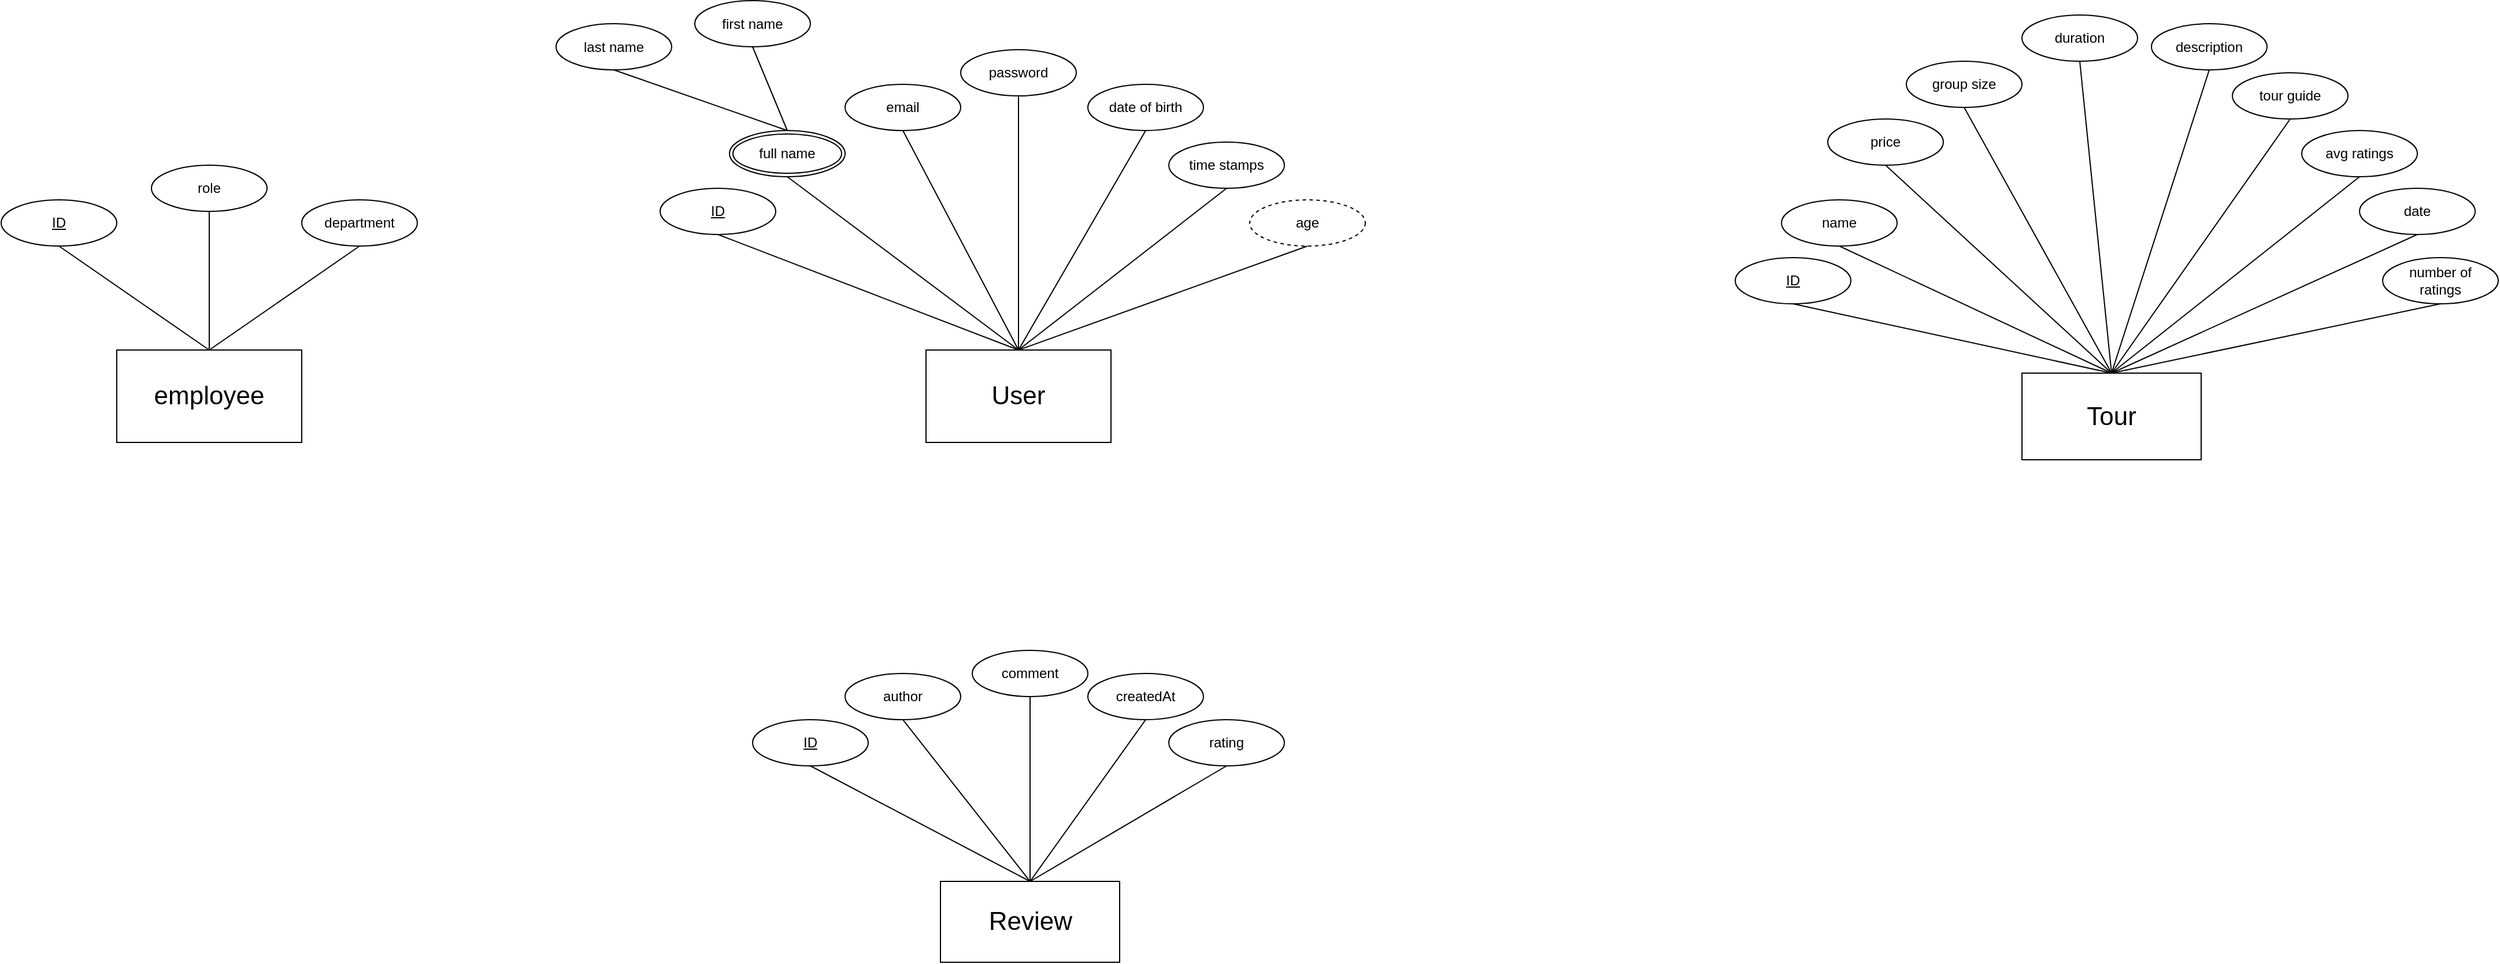 <mxfile>
    <diagram id="lricdIVdC-vy5t94AxPi" name="Page-1">
        <mxGraphModel dx="4764" dy="1449" grid="1" gridSize="10" guides="1" tooltips="1" connect="1" arrows="1" fold="1" page="1" pageScale="1" pageWidth="850" pageHeight="1100" math="0" shadow="0">
            <root>
                <mxCell id="0"/>
                <mxCell id="1" parent="0"/>
                <mxCell id="2" value="&lt;font style=&quot;font-size: 22px;&quot;&gt;Tour&lt;/font&gt;" style="whiteSpace=wrap;html=1;align=center;" parent="1" vertex="1">
                    <mxGeometry x="348" y="580" width="155" height="75" as="geometry"/>
                </mxCell>
                <mxCell id="3" value="duration" style="ellipse;whiteSpace=wrap;html=1;align=center;" parent="1" vertex="1">
                    <mxGeometry x="348" y="270" width="100" height="40" as="geometry"/>
                </mxCell>
                <mxCell id="4" value="description" style="ellipse;whiteSpace=wrap;html=1;align=center;" parent="1" vertex="1">
                    <mxGeometry x="460" y="277.5" width="100" height="40" as="geometry"/>
                </mxCell>
                <mxCell id="5" value="tour guide" style="ellipse;whiteSpace=wrap;html=1;align=center;" parent="1" vertex="1">
                    <mxGeometry x="530" y="320" width="100" height="40" as="geometry"/>
                </mxCell>
                <mxCell id="6" value="group size" style="ellipse;whiteSpace=wrap;html=1;align=center;" parent="1" vertex="1">
                    <mxGeometry x="248" y="310" width="100" height="40" as="geometry"/>
                </mxCell>
                <mxCell id="7" value="name" style="ellipse;whiteSpace=wrap;html=1;align=center;" parent="1" vertex="1">
                    <mxGeometry x="140" y="430" width="100" height="40" as="geometry"/>
                </mxCell>
                <mxCell id="10" value="ID" style="ellipse;whiteSpace=wrap;html=1;align=center;fontStyle=4;" parent="1" vertex="1">
                    <mxGeometry x="100" y="480" width="100" height="40" as="geometry"/>
                </mxCell>
                <mxCell id="11" value="price" style="ellipse;whiteSpace=wrap;html=1;align=center;" parent="1" vertex="1">
                    <mxGeometry x="180" y="360" width="100" height="40" as="geometry"/>
                </mxCell>
                <mxCell id="13" value="avg ratings" style="ellipse;whiteSpace=wrap;html=1;align=center;" parent="1" vertex="1">
                    <mxGeometry x="590" y="370" width="100" height="40" as="geometry"/>
                </mxCell>
                <mxCell id="14" value="date" style="ellipse;whiteSpace=wrap;html=1;align=center;" parent="1" vertex="1">
                    <mxGeometry x="640" y="420" width="100" height="40" as="geometry"/>
                </mxCell>
                <mxCell id="17" value="" style="endArrow=none;html=1;rounded=0;exitX=0.5;exitY=1;exitDx=0;exitDy=0;entryX=0.5;entryY=0;entryDx=0;entryDy=0;" parent="1" source="10" target="2" edge="1">
                    <mxGeometry relative="1" as="geometry">
                        <mxPoint x="440" y="440" as="sourcePoint"/>
                        <mxPoint x="600" y="440" as="targetPoint"/>
                    </mxGeometry>
                </mxCell>
                <mxCell id="18" value="" style="endArrow=none;html=1;rounded=0;exitX=0.5;exitY=1;exitDx=0;exitDy=0;entryX=0.5;entryY=0;entryDx=0;entryDy=0;" parent="1" source="11" target="2" edge="1">
                    <mxGeometry relative="1" as="geometry">
                        <mxPoint x="150" y="470" as="sourcePoint"/>
                        <mxPoint x="410" y="480" as="targetPoint"/>
                    </mxGeometry>
                </mxCell>
                <mxCell id="19" value="" style="endArrow=none;html=1;rounded=0;exitX=0.5;exitY=1;exitDx=0;exitDy=0;entryX=0.5;entryY=0;entryDx=0;entryDy=0;" parent="1" source="6" target="2" edge="1">
                    <mxGeometry relative="1" as="geometry">
                        <mxPoint x="297.5" y="325" as="sourcePoint"/>
                        <mxPoint x="447.5" y="460" as="targetPoint"/>
                    </mxGeometry>
                </mxCell>
                <mxCell id="20" value="" style="endArrow=none;html=1;rounded=0;exitX=0.5;exitY=1;exitDx=0;exitDy=0;entryX=0.5;entryY=0;entryDx=0;entryDy=0;" parent="1" source="3" target="2" edge="1">
                    <mxGeometry relative="1" as="geometry">
                        <mxPoint x="170" y="490" as="sourcePoint"/>
                        <mxPoint x="470" y="420" as="targetPoint"/>
                    </mxGeometry>
                </mxCell>
                <mxCell id="21" value="" style="endArrow=none;html=1;rounded=0;exitX=0.5;exitY=1;exitDx=0;exitDy=0;entryX=0.5;entryY=0;entryDx=0;entryDy=0;" parent="1" source="7" target="2" edge="1">
                    <mxGeometry relative="1" as="geometry">
                        <mxPoint x="180" y="500" as="sourcePoint"/>
                        <mxPoint x="370" y="410" as="targetPoint"/>
                    </mxGeometry>
                </mxCell>
                <mxCell id="22" value="" style="endArrow=none;html=1;rounded=0;exitX=0.5;exitY=1;exitDx=0;exitDy=0;entryX=0.5;entryY=0;entryDx=0;entryDy=0;" parent="1" source="4" target="2" edge="1">
                    <mxGeometry relative="1" as="geometry">
                        <mxPoint x="408" y="310" as="sourcePoint"/>
                        <mxPoint x="408" y="525" as="targetPoint"/>
                    </mxGeometry>
                </mxCell>
                <mxCell id="23" value="" style="endArrow=none;html=1;rounded=0;exitX=0.5;exitY=1;exitDx=0;exitDy=0;entryX=0.5;entryY=0;entryDx=0;entryDy=0;" parent="1" source="5" target="2" edge="1">
                    <mxGeometry relative="1" as="geometry">
                        <mxPoint x="418" y="320" as="sourcePoint"/>
                        <mxPoint x="418" y="535" as="targetPoint"/>
                    </mxGeometry>
                </mxCell>
                <mxCell id="24" value="" style="endArrow=none;html=1;rounded=0;exitX=0.5;exitY=1;exitDx=0;exitDy=0;entryX=0.5;entryY=0;entryDx=0;entryDy=0;" parent="1" source="13" target="2" edge="1">
                    <mxGeometry relative="1" as="geometry">
                        <mxPoint x="428" y="330" as="sourcePoint"/>
                        <mxPoint x="428" y="545" as="targetPoint"/>
                    </mxGeometry>
                </mxCell>
                <mxCell id="25" value="" style="endArrow=none;html=1;rounded=0;exitX=0.5;exitY=1;exitDx=0;exitDy=0;entryX=0.5;entryY=0;entryDx=0;entryDy=0;" parent="1" source="14" target="2" edge="1">
                    <mxGeometry relative="1" as="geometry">
                        <mxPoint x="438" y="340" as="sourcePoint"/>
                        <mxPoint x="438" y="555" as="targetPoint"/>
                    </mxGeometry>
                </mxCell>
                <mxCell id="26" value="&lt;font style=&quot;font-size: 22px;&quot;&gt;User&lt;/font&gt;" style="whiteSpace=wrap;html=1;align=center;" parent="1" vertex="1">
                    <mxGeometry x="-600" y="560" width="160" height="80" as="geometry"/>
                </mxCell>
                <mxCell id="27" value="last name" style="ellipse;whiteSpace=wrap;html=1;align=center;" parent="1" vertex="1">
                    <mxGeometry x="-920" y="277.5" width="100" height="40" as="geometry"/>
                </mxCell>
                <mxCell id="28" value="first name" style="ellipse;whiteSpace=wrap;html=1;align=center;" parent="1" vertex="1">
                    <mxGeometry x="-800" y="257.5" width="100" height="40" as="geometry"/>
                </mxCell>
                <mxCell id="29" value="date of birth" style="ellipse;whiteSpace=wrap;html=1;align=center;" parent="1" vertex="1">
                    <mxGeometry x="-460" y="330" width="100" height="40" as="geometry"/>
                </mxCell>
                <mxCell id="32" value="ID" style="ellipse;whiteSpace=wrap;html=1;align=center;fontStyle=4;" parent="1" vertex="1">
                    <mxGeometry x="-830" y="420" width="100" height="40" as="geometry"/>
                </mxCell>
                <mxCell id="33" value="full name" style="ellipse;shape=doubleEllipse;margin=3;whiteSpace=wrap;html=1;align=center;" parent="1" vertex="1">
                    <mxGeometry x="-770" y="370" width="100" height="40" as="geometry"/>
                </mxCell>
                <mxCell id="35" value="password" style="ellipse;whiteSpace=wrap;html=1;align=center;" parent="1" vertex="1">
                    <mxGeometry x="-570" y="300" width="100" height="40" as="geometry"/>
                </mxCell>
                <mxCell id="36" value="email" style="ellipse;whiteSpace=wrap;html=1;align=center;" parent="1" vertex="1">
                    <mxGeometry x="-670" y="330" width="100" height="40" as="geometry"/>
                </mxCell>
                <mxCell id="40" value="" style="endArrow=none;html=1;rounded=0;exitX=0.5;exitY=1;exitDx=0;exitDy=0;entryX=0.5;entryY=0;entryDx=0;entryDy=0;" parent="1" source="36" target="26" edge="1">
                    <mxGeometry relative="1" as="geometry">
                        <mxPoint x="-550" y="477.5" as="sourcePoint"/>
                        <mxPoint x="-390" y="477.5" as="targetPoint"/>
                    </mxGeometry>
                </mxCell>
                <mxCell id="41" value="" style="endArrow=none;html=1;rounded=0;exitX=0.5;exitY=1;exitDx=0;exitDy=0;entryX=0.5;entryY=0;entryDx=0;entryDy=0;" parent="1" source="27" target="33" edge="1">
                    <mxGeometry relative="1" as="geometry">
                        <mxPoint x="-550" y="477.5" as="sourcePoint"/>
                        <mxPoint x="-810" y="347.5" as="targetPoint"/>
                    </mxGeometry>
                </mxCell>
                <mxCell id="42" value="" style="endArrow=none;html=1;rounded=0;exitX=0.5;exitY=1;exitDx=0;exitDy=0;entryX=0.5;entryY=0;entryDx=0;entryDy=0;" parent="1" source="28" target="33" edge="1">
                    <mxGeometry relative="1" as="geometry">
                        <mxPoint x="-550" y="477.5" as="sourcePoint"/>
                        <mxPoint x="-390" y="477.5" as="targetPoint"/>
                    </mxGeometry>
                </mxCell>
                <mxCell id="43" value="" style="endArrow=none;html=1;rounded=0;exitX=0.5;exitY=1;exitDx=0;exitDy=0;entryX=0.5;entryY=0;entryDx=0;entryDy=0;" parent="1" source="32" target="26" edge="1">
                    <mxGeometry relative="1" as="geometry">
                        <mxPoint x="-550" y="477.5" as="sourcePoint"/>
                        <mxPoint x="-390" y="477.5" as="targetPoint"/>
                    </mxGeometry>
                </mxCell>
                <mxCell id="44" value="" style="endArrow=none;html=1;rounded=0;exitX=0.5;exitY=1;exitDx=0;exitDy=0;entryX=0.5;entryY=0;entryDx=0;entryDy=0;" parent="1" source="33" target="26" edge="1">
                    <mxGeometry relative="1" as="geometry">
                        <mxPoint x="-550" y="477.5" as="sourcePoint"/>
                        <mxPoint x="-390" y="477.5" as="targetPoint"/>
                    </mxGeometry>
                </mxCell>
                <mxCell id="48" value="time stamps" style="ellipse;whiteSpace=wrap;html=1;align=center;" parent="1" vertex="1">
                    <mxGeometry x="-390" y="380" width="100" height="40" as="geometry"/>
                </mxCell>
                <mxCell id="50" value="&lt;font style=&quot;font-size: 22px;&quot;&gt;Review&lt;/font&gt;" style="whiteSpace=wrap;html=1;align=center;" parent="1" vertex="1">
                    <mxGeometry x="-587.5" y="1020" width="155" height="70" as="geometry"/>
                </mxCell>
                <mxCell id="51" value="ID" style="ellipse;whiteSpace=wrap;html=1;align=center;fontStyle=4;" parent="1" vertex="1">
                    <mxGeometry x="-750" y="880" width="100" height="40" as="geometry"/>
                </mxCell>
                <mxCell id="52" value="author" style="ellipse;whiteSpace=wrap;html=1;align=center;" parent="1" vertex="1">
                    <mxGeometry x="-670" y="840" width="100" height="40" as="geometry"/>
                </mxCell>
                <mxCell id="55" value="age" style="ellipse;whiteSpace=wrap;html=1;align=center;dashed=1;" parent="1" vertex="1">
                    <mxGeometry x="-320" y="430" width="100" height="40" as="geometry"/>
                </mxCell>
                <mxCell id="60" value="number of&lt;div&gt;&amp;nbsp;ratings&amp;nbsp;&lt;/div&gt;" style="ellipse;whiteSpace=wrap;html=1;align=center;" parent="1" vertex="1">
                    <mxGeometry x="660" y="480" width="100" height="40" as="geometry"/>
                </mxCell>
                <mxCell id="62" value="" style="endArrow=none;html=1;rounded=0;exitX=0.5;exitY=1;exitDx=0;exitDy=0;entryX=0.5;entryY=0;entryDx=0;entryDy=0;" parent="1" source="60" target="2" edge="1">
                    <mxGeometry relative="1" as="geometry">
                        <mxPoint x="700" y="470" as="sourcePoint"/>
                        <mxPoint x="436" y="590" as="targetPoint"/>
                    </mxGeometry>
                </mxCell>
                <mxCell id="63" value="comment" style="ellipse;whiteSpace=wrap;html=1;align=center;" parent="1" vertex="1">
                    <mxGeometry x="-560" y="820" width="100" height="40" as="geometry"/>
                </mxCell>
                <mxCell id="64" value="createdAt" style="ellipse;whiteSpace=wrap;html=1;align=center;" parent="1" vertex="1">
                    <mxGeometry x="-460" y="840" width="100" height="40" as="geometry"/>
                </mxCell>
                <mxCell id="66" value="rating" style="ellipse;whiteSpace=wrap;html=1;align=center;" parent="1" vertex="1">
                    <mxGeometry x="-390" y="880" width="100" height="40" as="geometry"/>
                </mxCell>
                <mxCell id="67" value="" style="endArrow=none;html=1;rounded=0;exitX=0.5;exitY=1;exitDx=0;exitDy=0;entryX=0.5;entryY=0;entryDx=0;entryDy=0;" edge="1" parent="1" source="35" target="26">
                    <mxGeometry relative="1" as="geometry">
                        <mxPoint x="-590" y="380" as="sourcePoint"/>
                        <mxPoint x="-550" y="610" as="targetPoint"/>
                    </mxGeometry>
                </mxCell>
                <mxCell id="68" value="" style="endArrow=none;html=1;rounded=0;exitX=0.5;exitY=1;exitDx=0;exitDy=0;entryX=0.5;entryY=0;entryDx=0;entryDy=0;" edge="1" parent="1" source="29" target="26">
                    <mxGeometry relative="1" as="geometry">
                        <mxPoint x="-480" y="370" as="sourcePoint"/>
                        <mxPoint x="-550" y="610" as="targetPoint"/>
                    </mxGeometry>
                </mxCell>
                <mxCell id="69" value="" style="endArrow=none;html=1;rounded=0;exitX=0.5;exitY=1;exitDx=0;exitDy=0;entryX=0.5;entryY=0;entryDx=0;entryDy=0;" edge="1" parent="1" source="48" target="26">
                    <mxGeometry relative="1" as="geometry">
                        <mxPoint x="-470" y="380" as="sourcePoint"/>
                        <mxPoint x="-540" y="620" as="targetPoint"/>
                    </mxGeometry>
                </mxCell>
                <mxCell id="70" value="" style="endArrow=none;html=1;rounded=0;exitX=0.5;exitY=1;exitDx=0;exitDy=0;entryX=0.5;entryY=0;entryDx=0;entryDy=0;" edge="1" parent="1" source="55" target="26">
                    <mxGeometry relative="1" as="geometry">
                        <mxPoint x="-290" y="440" as="sourcePoint"/>
                        <mxPoint x="-550" y="610" as="targetPoint"/>
                    </mxGeometry>
                </mxCell>
                <mxCell id="71" value="&lt;font style=&quot;font-size: 22px;&quot;&gt;employee&lt;/font&gt;" style="whiteSpace=wrap;html=1;align=center;" vertex="1" parent="1">
                    <mxGeometry x="-1300" y="560" width="160" height="80" as="geometry"/>
                </mxCell>
                <mxCell id="75" value="ID" style="ellipse;whiteSpace=wrap;html=1;align=center;fontStyle=4;" vertex="1" parent="1">
                    <mxGeometry x="-1400" y="430" width="100" height="40" as="geometry"/>
                </mxCell>
                <mxCell id="77" value="role" style="ellipse;whiteSpace=wrap;html=1;align=center;" vertex="1" parent="1">
                    <mxGeometry x="-1270" y="400" width="100" height="40" as="geometry"/>
                </mxCell>
                <mxCell id="78" value="department" style="ellipse;whiteSpace=wrap;html=1;align=center;" vertex="1" parent="1">
                    <mxGeometry x="-1140" y="430" width="100" height="40" as="geometry"/>
                </mxCell>
                <mxCell id="81" value="" style="endArrow=none;html=1;entryX=0.5;entryY=1;entryDx=0;entryDy=0;exitX=0.5;exitY=0;exitDx=0;exitDy=0;" edge="1" parent="1" source="71" target="78">
                    <mxGeometry width="50" height="50" relative="1" as="geometry">
                        <mxPoint x="-1100" y="630" as="sourcePoint"/>
                        <mxPoint x="-1050" y="580" as="targetPoint"/>
                    </mxGeometry>
                </mxCell>
                <mxCell id="82" value="" style="endArrow=none;html=1;entryX=0.5;entryY=1;entryDx=0;entryDy=0;exitX=0.5;exitY=0;exitDx=0;exitDy=0;" edge="1" parent="1" source="71" target="77">
                    <mxGeometry width="50" height="50" relative="1" as="geometry">
                        <mxPoint x="-1100" y="630" as="sourcePoint"/>
                        <mxPoint x="-1050" y="580" as="targetPoint"/>
                    </mxGeometry>
                </mxCell>
                <mxCell id="83" value="" style="endArrow=none;html=1;entryX=0.5;entryY=1;entryDx=0;entryDy=0;exitX=0.5;exitY=0;exitDx=0;exitDy=0;" edge="1" parent="1" source="71" target="75">
                    <mxGeometry width="50" height="50" relative="1" as="geometry">
                        <mxPoint x="-1270" y="740" as="sourcePoint"/>
                        <mxPoint x="-1210" y="450" as="targetPoint"/>
                    </mxGeometry>
                </mxCell>
                <mxCell id="84" value="" style="endArrow=none;html=1;entryX=0.5;entryY=1;entryDx=0;entryDy=0;exitX=0.5;exitY=0;exitDx=0;exitDy=0;" edge="1" parent="1" source="50" target="51">
                    <mxGeometry width="50" height="50" relative="1" as="geometry">
                        <mxPoint x="-610" y="960" as="sourcePoint"/>
                        <mxPoint x="-1080" y="480" as="targetPoint"/>
                    </mxGeometry>
                </mxCell>
                <mxCell id="85" value="" style="endArrow=none;html=1;entryX=0.5;entryY=1;entryDx=0;entryDy=0;exitX=0.5;exitY=0;exitDx=0;exitDy=0;" edge="1" parent="1" source="50" target="52">
                    <mxGeometry width="50" height="50" relative="1" as="geometry">
                        <mxPoint x="-512" y="1000" as="sourcePoint"/>
                        <mxPoint x="-690" y="930" as="targetPoint"/>
                    </mxGeometry>
                </mxCell>
                <mxCell id="86" value="" style="endArrow=none;html=1;entryX=0.5;entryY=1;entryDx=0;entryDy=0;exitX=0.5;exitY=0;exitDx=0;exitDy=0;" edge="1" parent="1" source="50" target="63">
                    <mxGeometry width="50" height="50" relative="1" as="geometry">
                        <mxPoint x="-512" y="1000" as="sourcePoint"/>
                        <mxPoint x="-610" y="890" as="targetPoint"/>
                    </mxGeometry>
                </mxCell>
                <mxCell id="87" value="" style="endArrow=none;html=1;entryX=0.5;entryY=1;entryDx=0;entryDy=0;exitX=0.5;exitY=0;exitDx=0;exitDy=0;" edge="1" parent="1" source="50" target="64">
                    <mxGeometry width="50" height="50" relative="1" as="geometry">
                        <mxPoint x="-512" y="1000" as="sourcePoint"/>
                        <mxPoint x="-500" y="870" as="targetPoint"/>
                    </mxGeometry>
                </mxCell>
                <mxCell id="88" value="" style="endArrow=none;html=1;entryX=0.5;entryY=1;entryDx=0;entryDy=0;exitX=0.5;exitY=0;exitDx=0;exitDy=0;" edge="1" parent="1" source="50" target="66">
                    <mxGeometry width="50" height="50" relative="1" as="geometry">
                        <mxPoint x="-502" y="1010" as="sourcePoint"/>
                        <mxPoint x="-400" y="890" as="targetPoint"/>
                    </mxGeometry>
                </mxCell>
            </root>
        </mxGraphModel>
    </diagram>
</mxfile>